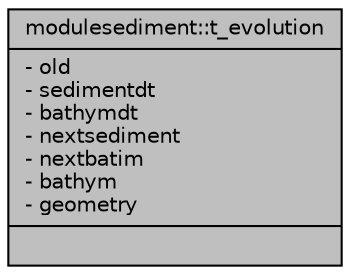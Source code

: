 digraph "modulesediment::t_evolution"
{
 // LATEX_PDF_SIZE
  edge [fontname="Helvetica",fontsize="10",labelfontname="Helvetica",labelfontsize="10"];
  node [fontname="Helvetica",fontsize="10",shape=record];
  Node1 [label="{modulesediment::t_evolution\n|- old\l- sedimentdt\l- bathymdt\l- nextsediment\l- nextbatim\l- bathym\l- geometry\l|}",height=0.2,width=0.4,color="black", fillcolor="grey75", style="filled", fontcolor="black",tooltip=" "];
}
